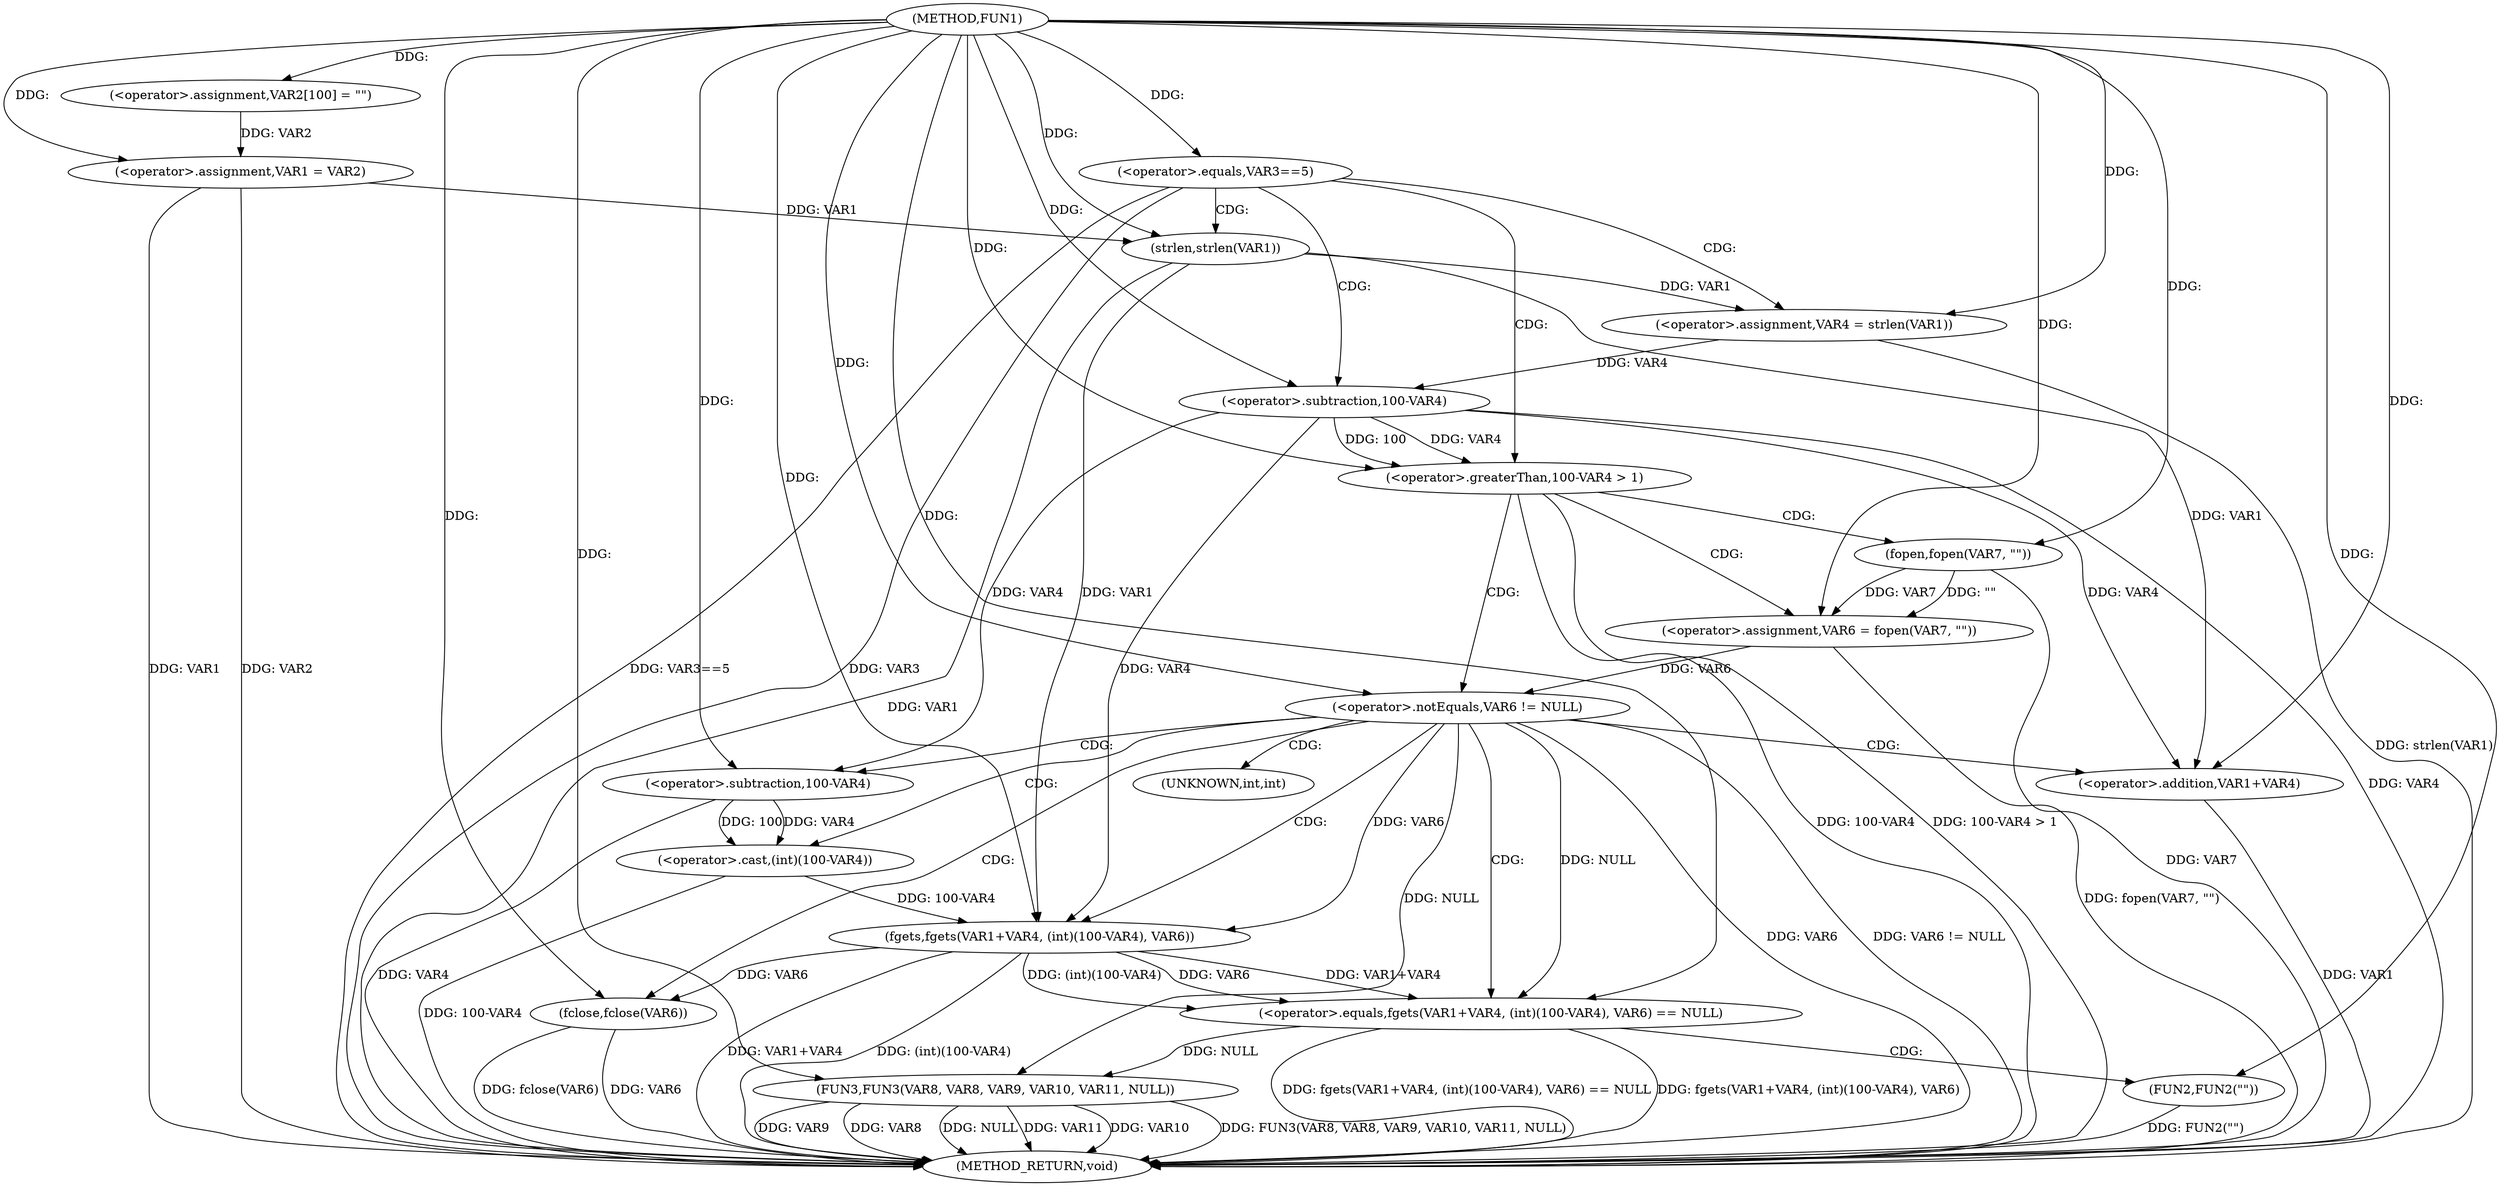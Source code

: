 digraph FUN1 {  
"1000100" [label = "(METHOD,FUN1)" ]
"1000164" [label = "(METHOD_RETURN,void)" ]
"1000104" [label = "(<operator>.assignment,VAR2[100] = \"\")" ]
"1000107" [label = "(<operator>.assignment,VAR1 = VAR2)" ]
"1000111" [label = "(<operator>.equals,VAR3==5)" ]
"1000117" [label = "(<operator>.assignment,VAR4 = strlen(VAR1))" ]
"1000119" [label = "(strlen,strlen(VAR1))" ]
"1000123" [label = "(<operator>.greaterThan,100-VAR4 > 1)" ]
"1000124" [label = "(<operator>.subtraction,100-VAR4)" ]
"1000129" [label = "(<operator>.assignment,VAR6 = fopen(VAR7, \"\"))" ]
"1000131" [label = "(fopen,fopen(VAR7, \"\"))" ]
"1000135" [label = "(<operator>.notEquals,VAR6 != NULL)" ]
"1000140" [label = "(<operator>.equals,fgets(VAR1+VAR4, (int)(100-VAR4), VAR6) == NULL)" ]
"1000141" [label = "(fgets,fgets(VAR1+VAR4, (int)(100-VAR4), VAR6))" ]
"1000142" [label = "(<operator>.addition,VAR1+VAR4)" ]
"1000145" [label = "(<operator>.cast,(int)(100-VAR4))" ]
"1000147" [label = "(<operator>.subtraction,100-VAR4)" ]
"1000153" [label = "(FUN2,FUN2(\"\"))" ]
"1000155" [label = "(fclose,fclose(VAR6))" ]
"1000157" [label = "(FUN3,FUN3(VAR8, VAR8, VAR9, VAR10, VAR11, NULL))" ]
"1000146" [label = "(UNKNOWN,int,int)" ]
  "1000124" -> "1000164"  [ label = "DDG: VAR4"] 
  "1000141" -> "1000164"  [ label = "DDG: VAR1+VAR4"] 
  "1000107" -> "1000164"  [ label = "DDG: VAR1"] 
  "1000157" -> "1000164"  [ label = "DDG: FUN3(VAR8, VAR8, VAR9, VAR10, VAR11, NULL)"] 
  "1000157" -> "1000164"  [ label = "DDG: VAR9"] 
  "1000140" -> "1000164"  [ label = "DDG: fgets(VAR1+VAR4, (int)(100-VAR4), VAR6) == NULL"] 
  "1000147" -> "1000164"  [ label = "DDG: VAR4"] 
  "1000153" -> "1000164"  [ label = "DDG: FUN2(\"\")"] 
  "1000111" -> "1000164"  [ label = "DDG: VAR3"] 
  "1000155" -> "1000164"  [ label = "DDG: VAR6"] 
  "1000117" -> "1000164"  [ label = "DDG: strlen(VAR1)"] 
  "1000107" -> "1000164"  [ label = "DDG: VAR2"] 
  "1000157" -> "1000164"  [ label = "DDG: VAR8"] 
  "1000123" -> "1000164"  [ label = "DDG: 100-VAR4 > 1"] 
  "1000131" -> "1000164"  [ label = "DDG: VAR7"] 
  "1000140" -> "1000164"  [ label = "DDG: fgets(VAR1+VAR4, (int)(100-VAR4), VAR6)"] 
  "1000155" -> "1000164"  [ label = "DDG: fclose(VAR6)"] 
  "1000135" -> "1000164"  [ label = "DDG: VAR6 != NULL"] 
  "1000119" -> "1000164"  [ label = "DDG: VAR1"] 
  "1000142" -> "1000164"  [ label = "DDG: VAR1"] 
  "1000135" -> "1000164"  [ label = "DDG: VAR6"] 
  "1000141" -> "1000164"  [ label = "DDG: (int)(100-VAR4)"] 
  "1000157" -> "1000164"  [ label = "DDG: NULL"] 
  "1000157" -> "1000164"  [ label = "DDG: VAR11"] 
  "1000145" -> "1000164"  [ label = "DDG: 100-VAR4"] 
  "1000111" -> "1000164"  [ label = "DDG: VAR3==5"] 
  "1000157" -> "1000164"  [ label = "DDG: VAR10"] 
  "1000129" -> "1000164"  [ label = "DDG: fopen(VAR7, \"\")"] 
  "1000123" -> "1000164"  [ label = "DDG: 100-VAR4"] 
  "1000100" -> "1000104"  [ label = "DDG: "] 
  "1000104" -> "1000107"  [ label = "DDG: VAR2"] 
  "1000100" -> "1000107"  [ label = "DDG: "] 
  "1000100" -> "1000111"  [ label = "DDG: "] 
  "1000119" -> "1000117"  [ label = "DDG: VAR1"] 
  "1000100" -> "1000117"  [ label = "DDG: "] 
  "1000107" -> "1000119"  [ label = "DDG: VAR1"] 
  "1000100" -> "1000119"  [ label = "DDG: "] 
  "1000124" -> "1000123"  [ label = "DDG: 100"] 
  "1000124" -> "1000123"  [ label = "DDG: VAR4"] 
  "1000100" -> "1000124"  [ label = "DDG: "] 
  "1000117" -> "1000124"  [ label = "DDG: VAR4"] 
  "1000100" -> "1000123"  [ label = "DDG: "] 
  "1000131" -> "1000129"  [ label = "DDG: VAR7"] 
  "1000131" -> "1000129"  [ label = "DDG: \"\""] 
  "1000100" -> "1000129"  [ label = "DDG: "] 
  "1000100" -> "1000131"  [ label = "DDG: "] 
  "1000129" -> "1000135"  [ label = "DDG: VAR6"] 
  "1000100" -> "1000135"  [ label = "DDG: "] 
  "1000141" -> "1000140"  [ label = "DDG: VAR1+VAR4"] 
  "1000141" -> "1000140"  [ label = "DDG: (int)(100-VAR4)"] 
  "1000141" -> "1000140"  [ label = "DDG: VAR6"] 
  "1000119" -> "1000141"  [ label = "DDG: VAR1"] 
  "1000100" -> "1000141"  [ label = "DDG: "] 
  "1000124" -> "1000141"  [ label = "DDG: VAR4"] 
  "1000119" -> "1000142"  [ label = "DDG: VAR1"] 
  "1000100" -> "1000142"  [ label = "DDG: "] 
  "1000124" -> "1000142"  [ label = "DDG: VAR4"] 
  "1000145" -> "1000141"  [ label = "DDG: 100-VAR4"] 
  "1000147" -> "1000145"  [ label = "DDG: 100"] 
  "1000147" -> "1000145"  [ label = "DDG: VAR4"] 
  "1000100" -> "1000147"  [ label = "DDG: "] 
  "1000124" -> "1000147"  [ label = "DDG: VAR4"] 
  "1000135" -> "1000141"  [ label = "DDG: VAR6"] 
  "1000135" -> "1000140"  [ label = "DDG: NULL"] 
  "1000100" -> "1000140"  [ label = "DDG: "] 
  "1000100" -> "1000153"  [ label = "DDG: "] 
  "1000141" -> "1000155"  [ label = "DDG: VAR6"] 
  "1000100" -> "1000155"  [ label = "DDG: "] 
  "1000100" -> "1000157"  [ label = "DDG: "] 
  "1000140" -> "1000157"  [ label = "DDG: NULL"] 
  "1000135" -> "1000157"  [ label = "DDG: NULL"] 
  "1000111" -> "1000117"  [ label = "CDG: "] 
  "1000111" -> "1000123"  [ label = "CDG: "] 
  "1000111" -> "1000124"  [ label = "CDG: "] 
  "1000111" -> "1000119"  [ label = "CDG: "] 
  "1000123" -> "1000131"  [ label = "CDG: "] 
  "1000123" -> "1000129"  [ label = "CDG: "] 
  "1000123" -> "1000135"  [ label = "CDG: "] 
  "1000135" -> "1000142"  [ label = "CDG: "] 
  "1000135" -> "1000155"  [ label = "CDG: "] 
  "1000135" -> "1000141"  [ label = "CDG: "] 
  "1000135" -> "1000147"  [ label = "CDG: "] 
  "1000135" -> "1000145"  [ label = "CDG: "] 
  "1000135" -> "1000146"  [ label = "CDG: "] 
  "1000135" -> "1000140"  [ label = "CDG: "] 
  "1000140" -> "1000153"  [ label = "CDG: "] 
}
